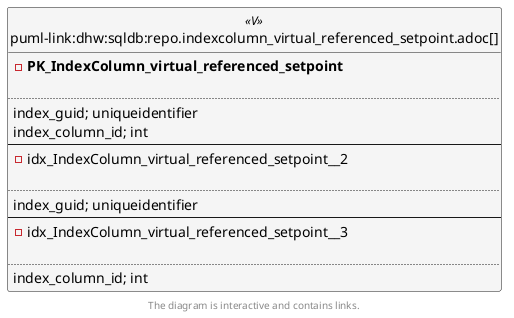 @startuml
left to right direction
'top to bottom direction
hide circle
'avoide "." issues:
set namespaceSeparator none


skinparam class {
  BackgroundColor White
  BackgroundColor<<FN>> Yellow
  BackgroundColor<<FS>> Yellow
  BackgroundColor<<FT>> LightGray
  BackgroundColor<<IF>> Yellow
  BackgroundColor<<IS>> Yellow
  BackgroundColor<<P>> Aqua
  BackgroundColor<<PC>> Aqua
  BackgroundColor<<SN>> Yellow
  BackgroundColor<<SO>> SlateBlue
  BackgroundColor<<TF>> LightGray
  BackgroundColor<<TR>> Tomato
  BackgroundColor<<U>> White
  BackgroundColor<<V>> WhiteSmoke
  BackgroundColor<<X>> Aqua
  BackgroundColor<<external>> AliceBlue
}


entity "puml-link:dhw:sqldb:repo.indexcolumn_virtual_referenced_setpoint.adoc[]" as repo.IndexColumn_virtual_referenced_setpoint << V >> {
- **PK_IndexColumn_virtual_referenced_setpoint**

..
index_guid; uniqueidentifier
index_column_id; int
--
- idx_IndexColumn_virtual_referenced_setpoint__2

..
index_guid; uniqueidentifier
--
- idx_IndexColumn_virtual_referenced_setpoint__3

..
index_column_id; int
}

footer The diagram is interactive and contains links.
@enduml

